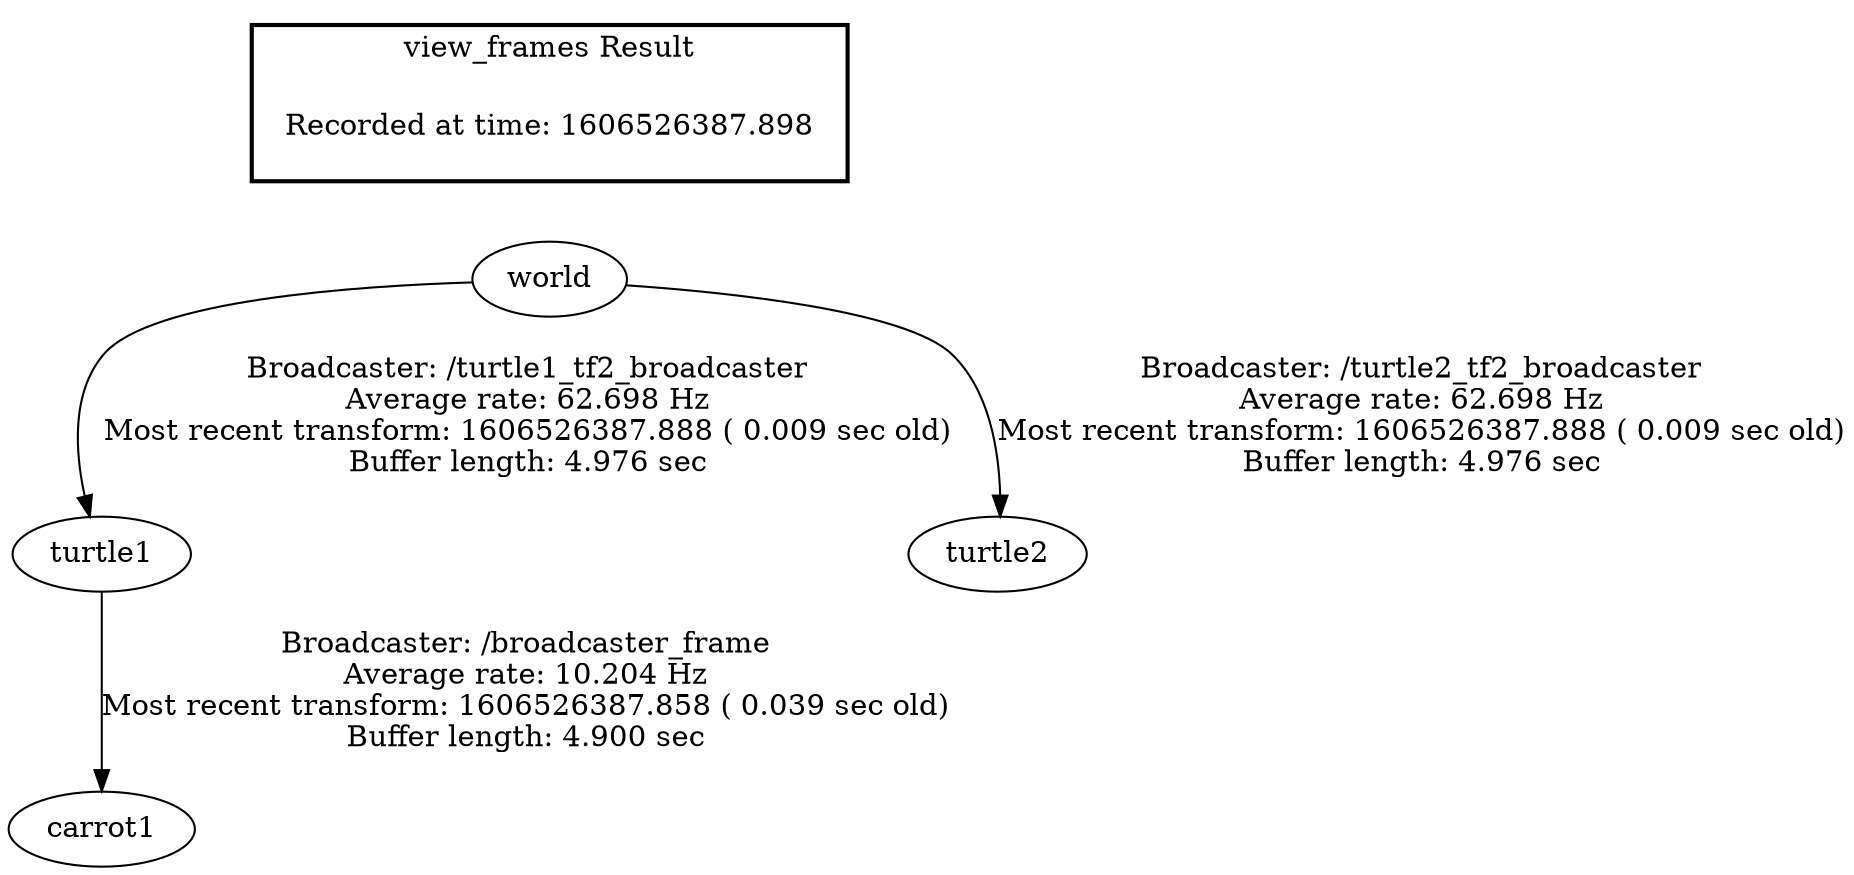 digraph G {
"world" -> "turtle1"[label="Broadcaster: /turtle1_tf2_broadcaster\nAverage rate: 62.698 Hz\nMost recent transform: 1606526387.888 ( 0.009 sec old)\nBuffer length: 4.976 sec\n"];
"world" -> "turtle2"[label="Broadcaster: /turtle2_tf2_broadcaster\nAverage rate: 62.698 Hz\nMost recent transform: 1606526387.888 ( 0.009 sec old)\nBuffer length: 4.976 sec\n"];
"turtle1" -> "carrot1"[label="Broadcaster: /broadcaster_frame\nAverage rate: 10.204 Hz\nMost recent transform: 1606526387.858 ( 0.039 sec old)\nBuffer length: 4.900 sec\n"];
edge [style=invis];
 subgraph cluster_legend { style=bold; color=black; label ="view_frames Result";
"Recorded at time: 1606526387.898"[ shape=plaintext ] ;
 }->"world";
}